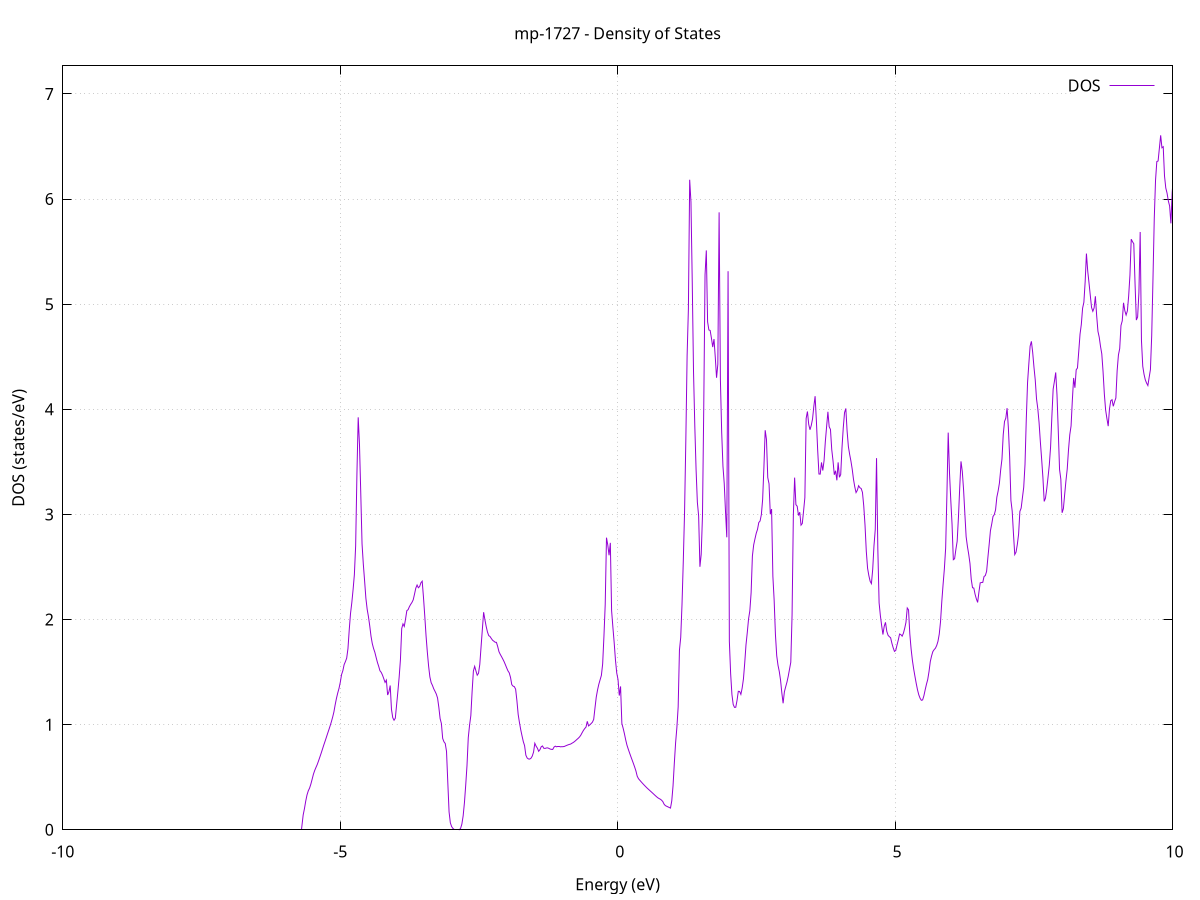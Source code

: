 set title 'mp-1727 - Density of States'
set xlabel 'Energy (eV)'
set ylabel 'DOS (states/eV)'
set grid
set xrange [-10:10]
set yrange [0:7.267]
set xzeroaxis lt -1
set terminal png size 800,600
set output 'mp-1727_dos_gnuplot.png'
plot '-' using 1:2 with lines title 'DOS'
-31.824900 0.000000
-31.801800 0.000000
-31.778800 0.000000
-31.755700 0.000000
-31.732600 0.000000
-31.709600 0.000000
-31.686500 0.000000
-31.663400 0.000000
-31.640400 0.000000
-31.617300 0.000000
-31.594200 0.000000
-31.571200 0.000000
-31.548100 0.000000
-31.525000 0.000000
-31.502000 0.000000
-31.478900 0.000000
-31.455800 0.000000
-31.432800 0.000000
-31.409700 0.000000
-31.386700 0.000000
-31.363600 0.000000
-31.340500 0.000000
-31.317500 0.000000
-31.294400 0.000000
-31.271300 0.000000
-31.248300 0.000000
-31.225200 0.000000
-31.202100 0.000000
-31.179100 0.000000
-31.156000 0.000000
-31.132900 0.000000
-31.109900 0.000000
-31.086800 0.000000
-31.063700 0.000000
-31.040700 0.000000
-31.017600 0.000000
-30.994500 0.000000
-30.971500 0.000000
-30.948400 0.000000
-30.925300 0.000000
-30.902300 0.000000
-30.879200 0.000000
-30.856100 0.000000
-30.833100 0.000000
-30.810000 0.000000
-30.786900 0.000000
-30.763900 0.000000
-30.740800 0.000000
-30.717700 0.000000
-30.694700 0.000000
-30.671600 0.000000
-30.648500 0.000000
-30.625500 0.000000
-30.602400 0.000000
-30.579300 0.000000
-30.556300 0.000000
-30.533200 0.000000
-30.510100 0.000000
-30.487100 0.000000
-30.464000 0.000000
-30.440900 0.000000
-30.417900 0.000000
-30.394800 0.000000
-30.371700 0.000000
-30.348700 0.000000
-30.325600 0.000000
-30.302500 0.000000
-30.279500 0.000000
-30.256400 0.000000
-30.233300 0.000000
-30.210300 0.000000
-30.187200 0.000000
-30.164100 0.000000
-30.141100 0.000000
-30.118000 0.000000
-30.094900 0.000000
-30.071900 0.000000
-30.048800 0.000000
-30.025700 0.000000
-30.002700 0.000000
-29.979600 0.000000
-29.956500 0.000000
-29.933500 0.000000
-29.910400 0.000000
-29.887300 0.000000
-29.864300 0.000000
-29.841200 0.000000
-29.818100 0.000000
-29.795100 0.000000
-29.772000 0.000000
-29.748900 0.000000
-29.725900 55.971300
-29.702800 0.000000
-29.679700 0.000000
-29.656700 0.000000
-29.633600 0.000000
-29.610500 0.000000
-29.587500 0.000000
-29.564400 0.000000
-29.541300 0.000000
-29.518300 0.000000
-29.495200 0.000000
-29.472100 0.000000
-29.449100 0.000000
-29.426000 0.000000
-29.402900 0.000000
-29.379900 0.000000
-29.356800 0.000000
-29.333800 0.000000
-29.310700 0.000000
-29.287600 0.000000
-29.264600 0.000000
-29.241500 0.000000
-29.218400 0.000000
-29.195400 0.000000
-29.172300 0.000000
-29.149200 0.000000
-29.126200 0.000000
-29.103100 0.000000
-29.080000 0.000000
-29.057000 0.000000
-29.033900 0.000000
-29.010800 0.000000
-28.987800 0.000000
-28.964700 0.000000
-28.941600 0.000000
-28.918600 0.000000
-28.895500 0.000000
-28.872400 0.000000
-28.849400 0.000000
-28.826300 0.000000
-28.803200 0.000000
-28.780200 0.000000
-28.757100 0.000000
-28.734000 0.000000
-28.711000 0.000000
-28.687900 0.000000
-28.664800 0.000000
-28.641800 0.000000
-28.618700 0.000000
-28.595600 0.000000
-28.572600 0.000000
-28.549500 0.000000
-28.526400 0.000000
-28.503400 0.000000
-28.480300 0.000000
-28.457200 0.000000
-28.434200 0.000000
-28.411100 0.000000
-28.388000 0.000000
-28.365000 0.000000
-28.341900 0.000000
-28.318800 0.000000
-28.295800 0.000000
-28.272700 0.000000
-28.249600 0.000000
-28.226600 0.000000
-28.203500 0.000000
-28.180400 0.000000
-28.157400 0.000000
-28.134300 0.000000
-28.111200 0.000000
-28.088200 0.000000
-28.065100 0.000000
-28.042000 0.000000
-28.019000 0.000000
-27.995900 0.000000
-27.972800 0.000000
-27.949800 0.000000
-27.926700 0.000000
-27.903600 0.000000
-27.880600 0.000000
-27.857500 0.000000
-27.834400 0.000000
-27.811400 0.000000
-27.788300 0.000000
-27.765200 0.000000
-27.742200 0.000000
-27.719100 0.000000
-27.696000 0.000000
-27.673000 0.000000
-27.649900 0.000000
-27.626800 0.000000
-27.603800 0.000000
-27.580700 0.000000
-27.557600 0.000000
-27.534600 0.000000
-27.511500 0.000000
-27.488400 0.000000
-27.465400 0.000000
-27.442300 0.000000
-27.419200 0.000000
-27.396200 0.000000
-27.373100 0.000000
-27.350000 0.000000
-27.327000 0.000000
-27.303900 0.000000
-27.280900 0.000000
-27.257800 0.000000
-27.234700 0.000000
-27.211700 0.000000
-27.188600 0.000000
-27.165500 0.000000
-27.142500 0.000000
-27.119400 0.000000
-27.096300 0.000000
-27.073300 0.000000
-27.050200 0.000000
-27.027100 0.000000
-27.004100 0.000000
-26.981000 0.000000
-26.957900 0.000000
-26.934900 0.000000
-26.911800 0.000000
-26.888700 0.000000
-26.865700 0.000000
-26.842600 0.000000
-26.819500 0.000000
-26.796500 0.000000
-26.773400 0.000000
-26.750300 0.000000
-26.727300 0.000000
-26.704200 0.000000
-26.681100 0.000000
-26.658100 0.000000
-26.635000 0.000000
-26.611900 0.000000
-26.588900 0.000000
-26.565800 0.000000
-26.542700 0.000000
-26.519700 0.000000
-26.496600 0.000000
-26.473500 0.000000
-26.450500 0.000000
-26.427400 0.000000
-26.404300 0.000000
-26.381300 0.000000
-26.358200 0.000000
-26.335100 0.000000
-26.312100 0.000000
-26.289000 0.000000
-26.265900 0.000000
-26.242900 0.000000
-26.219800 0.000000
-26.196700 0.000000
-26.173700 0.000000
-26.150600 0.000000
-26.127500 0.000000
-26.104500 0.000000
-26.081400 0.000000
-26.058300 0.000000
-26.035300 0.000000
-26.012200 0.000000
-25.989100 0.000000
-25.966100 0.000000
-25.943000 0.000000
-25.919900 0.000000
-25.896900 0.000000
-25.873800 0.000000
-25.850700 0.000000
-25.827700 0.000000
-25.804600 0.000000
-25.781500 0.000000
-25.758500 0.000000
-25.735400 0.000000
-25.712300 0.000000
-25.689300 0.000000
-25.666200 0.000000
-25.643100 0.000000
-25.620100 0.000000
-25.597000 0.000000
-25.573900 0.000000
-25.550900 0.000000
-25.527800 0.000000
-25.504700 0.000000
-25.481700 0.000000
-25.458600 0.000000
-25.435500 0.000000
-25.412500 0.000000
-25.389400 0.000000
-25.366300 0.000000
-25.343300 0.000000
-25.320200 0.000000
-25.297100 0.000000
-25.274100 0.000000
-25.251000 0.000000
-25.228000 0.000000
-25.204900 0.000000
-25.181800 0.000000
-25.158800 0.000000
-25.135700 0.000000
-25.112600 0.000000
-25.089600 0.000000
-25.066500 0.000000
-25.043400 0.000000
-25.020400 0.000000
-24.997300 0.000000
-24.974200 0.000000
-24.951200 0.000000
-24.928100 0.000000
-24.905000 0.000000
-24.882000 0.000000
-24.858900 0.000000
-24.835800 0.000000
-24.812800 0.000000
-24.789700 0.000000
-24.766600 0.000000
-24.743600 0.000000
-24.720500 0.000000
-24.697400 0.000000
-24.674400 0.000000
-24.651300 0.000000
-24.628200 0.000000
-24.605200 0.000000
-24.582100 0.000000
-24.559000 0.000000
-24.536000 0.000000
-24.512900 0.000000
-24.489800 0.000000
-24.466800 0.000000
-24.443700 0.000000
-24.420600 0.000000
-24.397600 0.000000
-24.374500 0.000000
-24.351400 0.000000
-24.328400 0.000000
-24.305300 0.000000
-24.282200 0.000000
-24.259200 0.000000
-24.236100 0.000000
-24.213000 0.000000
-24.190000 0.000000
-24.166900 0.000000
-24.143800 0.000000
-24.120800 0.000000
-24.097700 0.000000
-24.074600 0.000000
-24.051600 0.000000
-24.028500 0.000000
-24.005400 0.000000
-23.982400 0.000000
-23.959300 0.000000
-23.936200 0.000000
-23.913200 0.000000
-23.890100 0.000000
-23.867000 0.000000
-23.844000 0.000000
-23.820900 0.000000
-23.797800 0.000000
-23.774800 0.000000
-23.751700 0.000000
-23.728600 0.000000
-23.705600 0.000000
-23.682500 0.000000
-23.659400 0.000000
-23.636400 0.000000
-23.613300 0.000000
-23.590200 0.000000
-23.567200 0.000000
-23.544100 0.000000
-23.521000 0.000000
-23.498000 0.000000
-23.474900 0.000000
-23.451800 0.000000
-23.428800 0.000000
-23.405700 0.000000
-23.382600 0.000000
-23.359600 0.000000
-23.336500 0.000000
-23.313400 0.000000
-23.290400 0.000000
-23.267300 0.000000
-23.244200 0.000000
-23.221200 0.000000
-23.198100 0.000000
-23.175100 0.000000
-23.152000 0.000000
-23.128900 0.000000
-23.105900 0.000000
-23.082800 0.000000
-23.059700 0.000000
-23.036700 0.000000
-23.013600 0.000000
-22.990500 0.000000
-22.967500 0.000000
-22.944400 0.000000
-22.921300 0.000000
-22.898300 0.000000
-22.875200 0.000000
-22.852100 0.000000
-22.829100 0.000000
-22.806000 0.000000
-22.782900 0.000000
-22.759900 0.000000
-22.736800 0.000000
-22.713700 0.000000
-22.690700 0.000000
-22.667600 0.000000
-22.644500 0.000000
-22.621500 0.000000
-22.598400 0.000000
-22.575300 0.000000
-22.552300 0.000000
-22.529200 0.000000
-22.506100 0.000000
-22.483100 0.000000
-22.460000 0.000000
-22.436900 0.000000
-22.413900 0.000000
-22.390800 0.000000
-22.367700 0.000000
-22.344700 0.000000
-22.321600 0.000000
-22.298500 0.000000
-22.275500 0.000000
-22.252400 0.000000
-22.229300 0.000000
-22.206300 0.000000
-22.183200 0.000000
-22.160100 0.000000
-22.137100 0.000000
-22.114000 0.000000
-22.090900 0.000000
-22.067900 0.000000
-22.044800 0.000000
-22.021700 0.000000
-21.998700 0.000000
-21.975600 0.000000
-21.952500 0.000000
-21.929500 0.000000
-21.906400 0.000000
-21.883300 0.000000
-21.860300 0.000000
-21.837200 0.000000
-21.814100 0.000000
-21.791100 0.000000
-21.768000 0.000000
-21.744900 0.000000
-21.721900 0.000000
-21.698800 0.000000
-21.675700 0.000000
-21.652700 0.000000
-21.629600 0.000000
-21.606500 0.000000
-21.583500 0.000000
-21.560400 0.000000
-21.537300 0.000000
-21.514300 0.000000
-21.491200 0.000000
-21.468100 0.000000
-21.445100 0.000000
-21.422000 0.000000
-21.398900 0.000000
-21.375900 0.000000
-21.352800 0.000000
-21.329700 0.000000
-21.306700 0.000000
-21.283600 0.000000
-21.260500 0.000000
-21.237500 0.000000
-21.214400 0.000000
-21.191300 0.000000
-21.168300 0.000000
-21.145200 0.000000
-21.122200 0.000000
-21.099100 0.000000
-21.076000 0.000000
-21.053000 0.000000
-21.029900 0.000000
-21.006800 0.000000
-20.983800 0.000000
-20.960700 0.000000
-20.937600 0.000000
-20.914600 0.000000
-20.891500 0.000000
-20.868400 0.000000
-20.845400 0.000000
-20.822300 0.000000
-20.799200 0.000000
-20.776200 0.000000
-20.753100 0.000000
-20.730000 0.000000
-20.707000 0.000000
-20.683900 0.000000
-20.660800 0.000000
-20.637800 0.000000
-20.614700 0.000000
-20.591600 0.000000
-20.568600 0.000000
-20.545500 0.000000
-20.522400 0.000000
-20.499400 0.000000
-20.476300 0.000000
-20.453200 0.000000
-20.430200 0.000000
-20.407100 0.000000
-20.384000 0.000000
-20.361000 0.000000
-20.337900 0.000000
-20.314800 0.000000
-20.291800 0.000000
-20.268700 0.000000
-20.245600 0.000000
-20.222600 0.000000
-20.199500 0.000000
-20.176400 0.000000
-20.153400 0.000000
-20.130300 0.000000
-20.107200 0.000000
-20.084200 0.000000
-20.061100 0.000000
-20.038000 0.000000
-20.015000 0.000000
-19.991900 0.000000
-19.968800 0.000000
-19.945800 0.000000
-19.922700 0.000000
-19.899600 0.000000
-19.876600 0.000000
-19.853500 0.000000
-19.830400 0.000000
-19.807400 0.000000
-19.784300 0.000000
-19.761200 0.000000
-19.738200 0.000000
-19.715100 0.000000
-19.692000 0.000000
-19.669000 0.000000
-19.645900 0.000000
-19.622800 0.000000
-19.599800 0.000000
-19.576700 0.000000
-19.553600 0.000000
-19.530600 0.000000
-19.507500 0.000000
-19.484400 0.000000
-19.461400 0.000000
-19.438300 0.000000
-19.415200 0.000000
-19.392200 0.000000
-19.369100 0.000000
-19.346000 0.000000
-19.323000 0.000000
-19.299900 0.000000
-19.276800 0.000000
-19.253800 0.000000
-19.230700 0.000000
-19.207600 0.000000
-19.184600 0.000000
-19.161500 0.000000
-19.138400 0.000000
-19.115400 0.000000
-19.092300 0.000000
-19.069300 0.000000
-19.046200 0.000000
-19.023100 0.000000
-19.000100 0.000000
-18.977000 0.000000
-18.953900 0.000000
-18.930900 0.000000
-18.907800 0.000000
-18.884700 0.000000
-18.861700 0.000000
-18.838600 0.000000
-18.815500 0.000000
-18.792500 0.000000
-18.769400 0.000000
-18.746300 0.000000
-18.723300 0.000000
-18.700200 0.000000
-18.677100 0.000000
-18.654100 0.000000
-18.631000 0.000000
-18.607900 0.000000
-18.584900 0.000000
-18.561800 0.000000
-18.538700 0.000000
-18.515700 0.000000
-18.492600 0.000000
-18.469500 0.000000
-18.446500 0.000000
-18.423400 0.000000
-18.400300 0.000000
-18.377300 0.000000
-18.354200 0.000000
-18.331100 0.000000
-18.308100 0.000000
-18.285000 0.000000
-18.261900 0.000000
-18.238900 0.000000
-18.215800 0.000000
-18.192700 0.000000
-18.169700 0.000000
-18.146600 0.000000
-18.123500 0.000000
-18.100500 0.000000
-18.077400 0.000000
-18.054300 0.000000
-18.031300 0.000000
-18.008200 0.000000
-17.985100 0.000000
-17.962100 0.000000
-17.939000 0.000000
-17.915900 0.000000
-17.892900 0.000000
-17.869800 0.000000
-17.846700 0.000000
-17.823700 0.000000
-17.800600 0.000000
-17.777500 0.000000
-17.754500 0.000000
-17.731400 0.000000
-17.708300 0.000000
-17.685300 0.000000
-17.662200 0.000000
-17.639100 0.000000
-17.616100 0.000000
-17.593000 0.000000
-17.569900 0.000000
-17.546900 0.000000
-17.523800 0.000000
-17.500700 0.000000
-17.477700 0.000000
-17.454600 0.000000
-17.431500 0.000000
-17.408500 0.000000
-17.385400 0.000000
-17.362300 0.000000
-17.339300 0.000000
-17.316200 0.000000
-17.293100 0.000000
-17.270100 0.000000
-17.247000 0.000000
-17.223900 0.000000
-17.200900 0.000000
-17.177800 0.000000
-17.154700 0.000000
-17.131700 0.000000
-17.108600 0.000000
-17.085500 0.000000
-17.062500 0.000000
-17.039400 0.000000
-17.016300 0.000000
-16.993300 0.000000
-16.970200 0.000000
-16.947200 0.000000
-16.924100 0.000000
-16.901000 0.000000
-16.878000 0.000000
-16.854900 0.000000
-16.831800 0.000000
-16.808800 0.000000
-16.785700 0.000000
-16.762600 0.000000
-16.739600 0.000000
-16.716500 0.000000
-16.693400 0.000000
-16.670400 0.000000
-16.647300 0.000000
-16.624200 0.000000
-16.601200 0.000000
-16.578100 0.000000
-16.555000 0.000000
-16.532000 0.000000
-16.508900 0.000000
-16.485800 0.000000
-16.462800 0.000000
-16.439700 0.000000
-16.416600 0.000000
-16.393600 0.000000
-16.370500 0.000000
-16.347400 0.000000
-16.324400 0.000000
-16.301300 0.000000
-16.278200 0.000000
-16.255200 0.000000
-16.232100 0.000000
-16.209000 0.000000
-16.186000 0.000000
-16.162900 0.000000
-16.139800 0.000000
-16.116800 0.000000
-16.093700 0.000000
-16.070600 0.000000
-16.047600 0.000000
-16.024500 0.000000
-16.001400 0.000000
-15.978400 0.000000
-15.955300 0.000000
-15.932200 0.000000
-15.909200 0.000000
-15.886100 0.000000
-15.863000 0.000000
-15.840000 0.000000
-15.816900 0.000000
-15.793800 0.000000
-15.770800 0.000000
-15.747700 0.000000
-15.724600 0.000000
-15.701600 0.000000
-15.678500 0.000000
-15.655400 0.000000
-15.632400 0.000000
-15.609300 0.000000
-15.586200 0.000000
-15.563200 0.000000
-15.540100 0.000000
-15.517000 0.000000
-15.494000 0.000000
-15.470900 0.000000
-15.447800 0.000000
-15.424800 0.000000
-15.401700 0.000000
-15.378600 0.000000
-15.355600 0.000000
-15.332500 0.000000
-15.309400 0.000000
-15.286400 0.000000
-15.263300 0.000000
-15.240200 0.000000
-15.217200 0.000000
-15.194100 0.000000
-15.171000 0.000000
-15.148000 0.000000
-15.124900 0.000000
-15.101800 0.000000
-15.078800 0.000000
-15.055700 0.000000
-15.032600 0.000000
-15.009600 0.000000
-14.986500 0.000000
-14.963400 0.000000
-14.940400 0.000000
-14.917300 0.000000
-14.894300 0.000000
-14.871200 0.000000
-14.848100 0.000000
-14.825100 0.000000
-14.802000 0.000000
-14.778900 0.000000
-14.755900 0.000000
-14.732800 0.000000
-14.709700 0.000000
-14.686700 0.000000
-14.663600 0.000000
-14.640500 0.000000
-14.617500 0.000000
-14.594400 0.000000
-14.571300 0.000000
-14.548300 0.000000
-14.525200 0.000000
-14.502100 0.000000
-14.479100 0.000000
-14.456000 0.000000
-14.432900 0.000000
-14.409900 0.000000
-14.386800 0.000000
-14.363700 0.000000
-14.340700 0.000000
-14.317600 0.000000
-14.294500 0.000000
-14.271500 0.000000
-14.248400 0.000000
-14.225300 0.000000
-14.202300 0.000000
-14.179200 0.000000
-14.156100 0.000000
-14.133100 0.000000
-14.110000 0.000000
-14.086900 0.000000
-14.063900 0.000000
-14.040800 0.000000
-14.017700 0.000000
-13.994700 0.000000
-13.971600 0.000000
-13.948500 0.000000
-13.925500 0.000000
-13.902400 0.000000
-13.879300 0.000000
-13.856300 0.000000
-13.833200 0.000000
-13.810100 0.000000
-13.787100 0.000000
-13.764000 0.000000
-13.740900 0.000000
-13.717900 0.000000
-13.694800 0.000000
-13.671700 0.000000
-13.648700 0.000000
-13.625600 0.000000
-13.602500 0.000000
-13.579500 0.000000
-13.556400 0.000000
-13.533300 0.000000
-13.510300 0.000000
-13.487200 0.000000
-13.464100 0.000000
-13.441100 0.000000
-13.418000 0.000000
-13.394900 0.000000
-13.371900 0.000000
-13.348800 0.000000
-13.325700 0.000000
-13.302700 0.000000
-13.279600 0.000000
-13.256500 0.000000
-13.233500 0.000000
-13.210400 0.000000
-13.187300 0.000000
-13.164300 0.000000
-13.141200 0.000000
-13.118100 0.000000
-13.095100 0.000000
-13.072000 0.000000
-13.048900 0.000000
-13.025900 0.000000
-13.002800 0.000000
-12.979700 0.000000
-12.956700 0.000000
-12.933600 0.000000
-12.910500 0.000000
-12.887500 0.000000
-12.864400 0.000000
-12.841400 0.000000
-12.818300 0.000000
-12.795200 0.000000
-12.772200 0.000000
-12.749100 0.000000
-12.726000 0.000000
-12.703000 0.000000
-12.679900 0.000000
-12.656800 0.000000
-12.633800 0.000000
-12.610700 0.000000
-12.587600 0.000000
-12.564600 0.000000
-12.541500 0.000000
-12.518400 0.000000
-12.495400 0.000000
-12.472300 0.000000
-12.449200 0.000000
-12.426200 0.000000
-12.403100 0.000000
-12.380000 0.000000
-12.357000 0.000000
-12.333900 0.000000
-12.310800 0.000000
-12.287800 0.000000
-12.264700 0.000000
-12.241600 0.000000
-12.218600 0.000000
-12.195500 0.000000
-12.172400 0.000000
-12.149400 0.000000
-12.126300 0.000000
-12.103200 0.000000
-12.080200 0.000000
-12.057100 0.000000
-12.034000 20.914300
-12.011000 33.223900
-11.987900 75.551700
-11.964800 21.348900
-11.941800 40.781000
-11.918700 48.358900
-11.895600 54.109000
-11.872600 60.981100
-11.849500 53.097900
-11.826400 34.696900
-11.803400 31.583600
-11.780300 16.688100
-11.757200 0.000000
-11.734200 0.000000
-11.711100 0.000000
-11.688000 0.000000
-11.665000 0.000000
-11.641900 0.000000
-11.618800 0.000000
-11.595800 0.000000
-11.572700 0.000000
-11.549600 0.000000
-11.526600 0.000000
-11.503500 0.000000
-11.480400 0.000000
-11.457400 0.000000
-11.434300 0.000000
-11.411200 0.000000
-11.388200 0.000000
-11.365100 0.000000
-11.342000 0.000000
-11.319000 0.000000
-11.295900 0.000000
-11.272800 0.000000
-11.249800 0.000000
-11.226700 0.000000
-11.203600 0.000000
-11.180600 0.000000
-11.157500 0.000000
-11.134400 0.000000
-11.111400 0.000000
-11.088300 0.000000
-11.065200 0.000000
-11.042200 0.000000
-11.019100 0.000000
-10.996000 0.000000
-10.973000 0.000000
-10.949900 0.000000
-10.926800 0.000000
-10.903800 0.000000
-10.880700 0.000000
-10.857600 0.000000
-10.834600 0.000000
-10.811500 0.000000
-10.788500 0.000000
-10.765400 0.000000
-10.742300 0.000000
-10.719300 0.000000
-10.696200 0.000000
-10.673100 0.000000
-10.650100 0.000000
-10.627000 0.000000
-10.603900 0.000000
-10.580900 0.000000
-10.557800 0.000000
-10.534700 0.000000
-10.511700 0.000000
-10.488600 0.000000
-10.465500 0.000000
-10.442500 0.000000
-10.419400 0.000000
-10.396300 0.000000
-10.373300 0.000000
-10.350200 0.000000
-10.327100 0.000000
-10.304100 0.000000
-10.281000 0.000000
-10.257900 0.000000
-10.234900 0.000000
-10.211800 0.000000
-10.188700 0.000000
-10.165700 0.000000
-10.142600 0.000000
-10.119500 0.000000
-10.096500 0.000000
-10.073400 0.000000
-10.050300 0.000000
-10.027300 0.000000
-10.004200 0.000000
-9.981100 0.000000
-9.958100 0.000000
-9.935000 0.000000
-9.911900 0.000000
-9.888900 0.000000
-9.865800 0.000000
-9.842700 0.000000
-9.819700 0.000000
-9.796600 0.000000
-9.773500 0.000000
-9.750500 0.000000
-9.727400 0.000000
-9.704300 0.000000
-9.681300 0.000000
-9.658200 0.000000
-9.635100 0.000000
-9.612100 0.000000
-9.589000 0.000000
-9.565900 0.000000
-9.542900 0.000000
-9.519800 0.000000
-9.496700 0.000000
-9.473700 0.000000
-9.450600 0.000000
-9.427500 0.000000
-9.404500 0.000000
-9.381400 0.000000
-9.358300 0.000000
-9.335300 0.000000
-9.312200 0.000000
-9.289100 0.000000
-9.266100 0.000000
-9.243000 0.000000
-9.219900 0.000000
-9.196900 0.000000
-9.173800 0.000000
-9.150700 0.000000
-9.127700 0.000000
-9.104600 0.000000
-9.081500 0.000000
-9.058500 0.000000
-9.035400 0.000000
-9.012300 0.000000
-8.989300 0.000000
-8.966200 0.000000
-8.943100 0.000000
-8.920100 0.000000
-8.897000 0.000000
-8.873900 0.000000
-8.850900 0.000000
-8.827800 0.000000
-8.804700 0.000000
-8.781700 0.000000
-8.758600 0.000000
-8.735600 0.000000
-8.712500 0.000000
-8.689400 0.000000
-8.666400 0.000000
-8.643300 0.000000
-8.620200 0.000000
-8.597200 0.000000
-8.574100 0.000000
-8.551000 0.000000
-8.528000 0.000000
-8.504900 0.000000
-8.481800 0.000000
-8.458800 0.000000
-8.435700 0.000000
-8.412600 0.000000
-8.389600 0.000000
-8.366500 0.000000
-8.343400 0.000000
-8.320400 0.000000
-8.297300 0.000000
-8.274200 0.000000
-8.251200 0.000000
-8.228100 0.000000
-8.205000 0.000000
-8.182000 0.000000
-8.158900 0.000000
-8.135800 0.000000
-8.112800 0.000000
-8.089700 0.000000
-8.066600 0.000000
-8.043600 0.000000
-8.020500 0.000000
-7.997400 0.000000
-7.974400 0.000000
-7.951300 0.000000
-7.928200 0.000000
-7.905200 0.000000
-7.882100 0.000000
-7.859000 0.000000
-7.836000 0.000000
-7.812900 0.000000
-7.789800 0.000000
-7.766800 0.000000
-7.743700 0.000000
-7.720600 0.000000
-7.697600 0.000000
-7.674500 0.000000
-7.651400 0.000000
-7.628400 0.000000
-7.605300 0.000000
-7.582200 0.000000
-7.559200 0.000000
-7.536100 0.000000
-7.513000 0.000000
-7.490000 0.000000
-7.466900 0.000000
-7.443800 0.000000
-7.420800 0.000000
-7.397700 0.000000
-7.374600 0.000000
-7.351600 0.000000
-7.328500 0.000000
-7.305400 0.000000
-7.282400 0.000000
-7.259300 0.000000
-7.236200 0.000000
-7.213200 0.000000
-7.190100 0.000000
-7.167000 0.000000
-7.144000 0.000000
-7.120900 0.000000
-7.097800 0.000000
-7.074800 0.000000
-7.051700 0.000000
-7.028600 0.000000
-7.005600 0.000000
-6.982500 0.000000
-6.959400 0.000000
-6.936400 0.000000
-6.913300 0.000000
-6.890200 0.000000
-6.867200 0.000000
-6.844100 0.000000
-6.821000 0.000000
-6.798000 0.000000
-6.774900 0.000000
-6.751800 0.000000
-6.728800 0.000000
-6.705700 0.000000
-6.682700 0.000000
-6.659600 0.000000
-6.636500 0.000000
-6.613500 0.000000
-6.590400 0.000000
-6.567300 0.000000
-6.544300 0.000000
-6.521200 0.000000
-6.498100 0.000000
-6.475100 0.000000
-6.452000 0.000000
-6.428900 0.000000
-6.405900 0.000000
-6.382800 0.000000
-6.359700 0.000000
-6.336700 0.000000
-6.313600 0.000000
-6.290500 0.000000
-6.267500 0.000000
-6.244400 0.000000
-6.221300 0.000000
-6.198300 0.000000
-6.175200 0.000000
-6.152100 0.000000
-6.129100 0.000000
-6.106000 0.000000
-6.082900 0.000000
-6.059900 0.000000
-6.036800 0.000000
-6.013700 0.000000
-5.990700 0.000000
-5.967600 0.000000
-5.944500 0.000000
-5.921500 0.000000
-5.898400 0.000000
-5.875300 0.000000
-5.852300 0.000000
-5.829200 0.000000
-5.806100 0.000000
-5.783100 0.000000
-5.760000 0.000000
-5.736900 0.000000
-5.713900 0.000000
-5.690800 0.000000
-5.667700 0.140700
-5.644700 0.200800
-5.621600 0.272700
-5.598500 0.331600
-5.575500 0.370700
-5.552400 0.396300
-5.529300 0.434100
-5.506300 0.480200
-5.483200 0.528100
-5.460100 0.563700
-5.437100 0.593200
-5.414000 0.621100
-5.390900 0.654900
-5.367900 0.690300
-5.344800 0.726400
-5.321700 0.764100
-5.298700 0.802400
-5.275600 0.838300
-5.252500 0.874900
-5.229500 0.912400
-5.206400 0.948800
-5.183300 0.986400
-5.160300 1.026000
-5.137200 1.069900
-5.114100 1.120400
-5.091100 1.188500
-5.068000 1.249900
-5.044900 1.301100
-5.021900 1.345200
-4.998800 1.403000
-4.975700 1.476700
-4.952700 1.512700
-4.929600 1.571000
-4.906500 1.599700
-4.883500 1.632600
-4.860400 1.723500
-4.837300 1.903300
-4.814300 2.057700
-4.791200 2.159800
-4.768100 2.284700
-4.745100 2.425500
-4.722000 2.699500
-4.698900 3.385900
-4.675900 3.923700
-4.652800 3.665400
-4.629800 3.205000
-4.606700 2.719600
-4.583600 2.526400
-4.560600 2.368700
-4.537500 2.203100
-4.514400 2.098100
-4.491400 2.027900
-4.468300 1.941200
-4.445200 1.842000
-4.422200 1.771600
-4.399100 1.724900
-4.376000 1.688600
-4.353000 1.639900
-4.329900 1.592900
-4.306800 1.555100
-4.283800 1.512700
-4.260700 1.497300
-4.237600 1.470600
-4.214600 1.436800
-4.191500 1.401700
-4.168400 1.423900
-4.145400 1.281900
-4.122300 1.312100
-4.099200 1.372400
-4.076200 1.145200
-4.053100 1.066200
-4.030000 1.042000
-4.007000 1.061300
-3.983900 1.187900
-3.960800 1.315400
-3.937800 1.452200
-3.914700 1.619400
-3.891600 1.914100
-3.868600 1.958700
-3.845500 1.934500
-3.822400 2.005400
-3.799400 2.084200
-3.776300 2.094000
-3.753200 2.122500
-3.730200 2.144100
-3.707100 2.162800
-3.684000 2.188200
-3.661000 2.241600
-3.637900 2.298800
-3.614800 2.328400
-3.591800 2.302600
-3.568700 2.314000
-3.545600 2.349900
-3.522600 2.364900
-3.499500 2.212600
-3.476400 2.035800
-3.453400 1.847600
-3.430300 1.692100
-3.407200 1.557800
-3.384200 1.454500
-3.361100 1.399700
-3.338000 1.373800
-3.315000 1.341700
-3.291900 1.317500
-3.268800 1.291800
-3.245800 1.253500
-3.222700 1.165700
-3.199600 1.057900
-3.176600 1.010900
-3.153500 0.869000
-3.130400 0.837100
-3.107400 0.820900
-3.084300 0.746200
-3.061200 0.451800
-3.038200 0.170400
-3.015100 0.066000
-2.992000 0.030400
-2.969000 0.013000
-2.945900 0.002900
-2.922800 0.000000
-2.899800 0.000000
-2.876700 0.000000
-2.853600 0.000500
-2.830600 0.013400
-2.807500 0.054400
-2.784400 0.132100
-2.761400 0.256900
-2.738300 0.423500
-2.715200 0.609800
-2.692200 0.876000
-2.669100 0.993300
-2.646000 1.086400
-2.623000 1.314000
-2.599900 1.510400
-2.576900 1.554900
-2.553800 1.510600
-2.530700 1.470400
-2.507700 1.488400
-2.484600 1.572800
-2.461500 1.741100
-2.438500 1.904800
-2.415400 2.069600
-2.392300 1.998500
-2.369300 1.934000
-2.346200 1.881100
-2.323100 1.846800
-2.300100 1.838700
-2.277000 1.820000
-2.253900 1.802900
-2.230900 1.793900
-2.207800 1.784000
-2.184700 1.782900
-2.161700 1.742700
-2.138600 1.693900
-2.115500 1.668400
-2.092500 1.646900
-2.069400 1.623900
-2.046300 1.599200
-2.023300 1.570600
-2.000200 1.540300
-1.977100 1.511900
-1.954100 1.493300
-1.931000 1.450000
-1.907900 1.380800
-1.884900 1.366700
-1.861800 1.361500
-1.838700 1.337500
-1.815700 1.228800
-1.792600 1.096700
-1.769500 1.019200
-1.746500 0.951300
-1.723400 0.893500
-1.700300 0.838700
-1.677300 0.800500
-1.654200 0.709500
-1.631100 0.683000
-1.608100 0.673800
-1.585000 0.672500
-1.561900 0.680600
-1.538900 0.700900
-1.515800 0.738700
-1.492700 0.822800
-1.469700 0.795700
-1.446600 0.776600
-1.423500 0.746700
-1.400500 0.761700
-1.377400 0.790000
-1.354300 0.797300
-1.331300 0.775500
-1.308200 0.773900
-1.285100 0.778100
-1.262100 0.779200
-1.239000 0.774200
-1.215900 0.767700
-1.192900 0.765000
-1.169800 0.764400
-1.146700 0.786900
-1.123700 0.795300
-1.100600 0.789400
-1.077500 0.789000
-1.054500 0.789000
-1.031400 0.789100
-1.008300 0.790400
-0.985300 0.790500
-0.962200 0.792600
-0.939100 0.797900
-0.916100 0.803100
-0.893000 0.808000
-0.869900 0.812100
-0.846900 0.815400
-0.823800 0.823200
-0.800700 0.830100
-0.777700 0.838900
-0.754600 0.849500
-0.731500 0.860600
-0.708500 0.871300
-0.685400 0.884000
-0.662300 0.901300
-0.639300 0.924400
-0.616200 0.945600
-0.593100 0.963100
-0.570100 0.977100
-0.547000 1.031500
-0.524000 0.988000
-0.500900 0.998600
-0.477800 1.010300
-0.454800 1.023500
-0.431700 1.049800
-0.408600 1.157800
-0.385600 1.261500
-0.362500 1.329400
-0.339400 1.384000
-0.316400 1.426400
-0.293300 1.468100
-0.270200 1.577000
-0.247200 1.838100
-0.224100 2.142300
-0.201000 2.778900
-0.178000 2.710200
-0.154900 2.611200
-0.131800 2.729500
-0.108800 2.082800
-0.085700 1.927100
-0.062600 1.780900
-0.039600 1.616500
-0.016500 1.492400
0.006600 1.429700
0.029600 1.276900
0.052700 1.363700
0.075800 1.011900
0.098800 0.966600
0.121900 0.914300
0.145000 0.855300
0.168000 0.804900
0.191100 0.767500
0.214200 0.732000
0.237200 0.697800
0.260300 0.664800
0.283400 0.631600
0.306400 0.597100
0.329500 0.559400
0.352600 0.509800
0.375600 0.485900
0.398700 0.471600
0.421800 0.457600
0.444800 0.444000
0.467900 0.430700
0.491000 0.418100
0.514000 0.405700
0.537100 0.393700
0.560200 0.382600
0.583200 0.371600
0.606300 0.360500
0.629400 0.349400
0.652400 0.338000
0.675500 0.326600
0.698600 0.315600
0.721600 0.305300
0.744700 0.297600
0.767800 0.291200
0.790800 0.281900
0.813900 0.268400
0.837000 0.243500
0.860000 0.229800
0.883100 0.223900
0.906200 0.218000
0.929200 0.212100
0.952300 0.206300
0.975400 0.275100
0.998400 0.418500
1.021500 0.632800
1.044600 0.827700
1.067600 0.973500
1.090700 1.168300
1.113800 1.708200
1.136800 1.830200
1.159900 2.142600
1.183000 2.551700
1.206000 3.022900
1.229100 3.712900
1.252200 4.514200
1.275200 4.954800
1.298300 6.183500
1.321400 5.972000
1.344400 5.218100
1.367500 4.356000
1.390600 3.840100
1.413600 3.427700
1.436700 3.115000
1.459800 2.985000
1.482800 2.501800
1.505900 2.620000
1.529000 2.988300
1.552000 4.022500
1.575100 5.279400
1.598100 5.511600
1.621200 4.832300
1.644300 4.754700
1.667300 4.750200
1.690400 4.677000
1.713500 4.592100
1.736500 4.668400
1.759600 4.495800
1.782700 4.300000
1.805700 4.428400
1.828800 5.873700
1.851900 4.281900
1.874900 3.783500
1.898000 3.458000
1.921100 3.294300
1.944100 3.026100
1.967200 2.782400
1.990300 5.313600
2.013300 1.793300
2.036400 1.485300
2.059500 1.287600
2.082500 1.192600
2.105600 1.164600
2.128700 1.165400
2.151700 1.230600
2.174800 1.317200
2.197900 1.315800
2.220900 1.288000
2.244000 1.347900
2.267100 1.434600
2.290100 1.585700
2.313200 1.759300
2.336300 1.876100
2.359300 2.005000
2.382400 2.083100
2.405500 2.254100
2.428500 2.604000
2.451600 2.709800
2.474700 2.767000
2.497700 2.820500
2.520800 2.857800
2.543900 2.922800
2.566900 2.937300
2.590000 2.997700
2.613100 3.141100
2.636100 3.447900
2.659200 3.800900
2.682300 3.712800
2.705300 3.351100
2.728400 3.291400
2.751500 3.001900
2.774500 3.050900
2.797600 2.411700
2.820700 2.184100
2.843700 1.858100
2.866800 1.656400
2.889900 1.565800
2.912900 1.506600
2.936000 1.423500
2.959100 1.302500
2.982100 1.203200
3.005200 1.313000
3.028300 1.360000
3.051300 1.404200
3.074400 1.459800
3.097500 1.527400
3.120500 1.593600
3.143600 2.041400
3.166700 2.994400
3.189700 3.350200
3.212800 3.092800
3.235900 3.078100
3.258900 2.989900
3.282000 3.021200
3.305100 2.897900
3.328100 2.913700
3.351200 3.033300
3.374300 3.159800
3.397300 3.913100
3.420400 3.979100
3.443500 3.857500
3.466500 3.805300
3.489600 3.846600
3.512700 3.908800
3.535700 4.027200
3.558800 4.124600
3.581900 3.889200
3.604900 3.614200
3.628000 3.384400
3.651000 3.383500
3.674100 3.494500
3.697200 3.417300
3.720200 3.511900
3.743300 3.693500
3.766400 3.836900
3.789400 3.976100
3.812500 3.833800
3.835600 3.808400
3.858600 3.617100
3.881700 3.509800
3.904800 3.377400
3.927800 3.415400
3.950900 3.324400
3.974000 3.495100
3.997000 3.353300
4.020100 3.379000
4.043200 3.632100
4.066200 3.823000
4.089300 3.969000
4.112400 4.007900
4.135400 3.793500
4.158500 3.645800
4.181600 3.570600
4.204600 3.507200
4.227700 3.430300
4.250800 3.333400
4.273800 3.262300
4.296900 3.208000
4.320000 3.229700
4.343000 3.272900
4.366100 3.254000
4.389200 3.246300
4.412200 3.209500
4.435300 3.082200
4.458400 2.898000
4.481400 2.648800
4.504500 2.487900
4.527600 2.417200
4.550600 2.364100
4.573700 2.341700
4.596800 2.476000
4.619800 2.701300
4.642900 2.856200
4.666000 3.535600
4.689000 2.675400
4.712100 2.159500
4.735200 2.036400
4.758200 1.943100
4.781300 1.857600
4.804400 1.935900
4.827400 1.973400
4.850500 1.888200
4.873600 1.850400
4.896600 1.837100
4.919700 1.826700
4.942800 1.774100
4.965800 1.731400
4.988900 1.697000
5.012000 1.705700
5.035000 1.757200
5.058100 1.805600
5.081200 1.862500
5.104200 1.856700
5.127300 1.841900
5.150400 1.870000
5.173400 1.916200
5.196500 1.973900
5.219600 2.109900
5.242600 2.092000
5.265700 1.863500
5.288800 1.721300
5.311800 1.613800
5.334900 1.531300
5.358000 1.460300
5.381000 1.392900
5.404100 1.332100
5.427200 1.284200
5.450200 1.251800
5.473300 1.231800
5.496400 1.235000
5.519400 1.274500
5.542500 1.331500
5.565600 1.384200
5.588600 1.429600
5.611700 1.504900
5.634800 1.600000
5.657800 1.653300
5.680900 1.695100
5.703900 1.713300
5.727000 1.726900
5.750100 1.753100
5.773100 1.792600
5.796200 1.861000
5.819300 1.980800
5.842300 2.172400
5.865400 2.334200
5.888500 2.481700
5.911500 2.679100
5.934600 3.195600
5.957700 3.778200
5.980700 3.397400
6.003800 3.138400
6.026900 2.905300
6.049900 2.569200
6.073000 2.578400
6.096100 2.668000
6.119100 2.744300
6.142200 2.973900
6.165300 3.256700
6.188300 3.504700
6.211400 3.408700
6.234500 3.235700
6.257500 3.009500
6.280600 2.788700
6.303700 2.696100
6.326700 2.622700
6.349800 2.534000
6.372900 2.382100
6.395900 2.302800
6.419000 2.299600
6.442100 2.240000
6.465100 2.196400
6.488200 2.162900
6.511300 2.261000
6.534300 2.348900
6.557400 2.352400
6.580500 2.353400
6.603500 2.409300
6.626600 2.418400
6.649700 2.457900
6.672700 2.589300
6.695800 2.714600
6.718900 2.845900
6.741900 2.908300
6.765000 2.980200
6.788100 2.997800
6.811100 3.044000
6.834200 3.163800
6.857300 3.222600
6.880300 3.296900
6.903400 3.424300
6.926500 3.526300
6.949500 3.758900
6.972600 3.884200
6.995700 3.915500
7.018700 4.010900
7.041800 3.825700
7.064900 3.549500
7.087900 3.133600
7.111000 3.030900
7.134100 2.813200
7.157100 2.618200
7.180200 2.641100
7.203300 2.714000
7.226300 2.812500
7.249400 3.028300
7.272500 3.060200
7.295500 3.160000
7.318600 3.258000
7.341700 3.474200
7.364700 3.903300
7.387800 4.254100
7.410900 4.434000
7.433900 4.600700
7.457000 4.646400
7.480100 4.541900
7.503100 4.401700
7.526200 4.279900
7.549300 4.099400
7.572300 4.006100
7.595400 3.872300
7.618500 3.690400
7.641500 3.526800
7.664600 3.350000
7.687700 3.123800
7.710700 3.154600
7.733800 3.243800
7.756800 3.353800
7.779900 3.471000
7.803000 3.643700
7.826000 3.932500
7.849100 4.191500
7.872200 4.267300
7.895200 4.350400
7.918300 4.138400
7.941400 3.793600
7.964400 3.427600
7.987500 3.334800
8.010600 3.015600
8.033600 3.055200
8.056700 3.190600
8.079800 3.320200
8.102800 3.432200
8.125900 3.616000
8.149000 3.758700
8.172000 3.842100
8.195100 4.087500
8.218200 4.297900
8.241200 4.204900
8.264300 4.375700
8.287400 4.393100
8.310400 4.550500
8.333500 4.714300
8.356600 4.806800
8.379600 4.961400
8.402700 5.018200
8.425800 5.211600
8.448800 5.481500
8.471900 5.315600
8.495000 5.204000
8.518000 5.085200
8.541100 4.969100
8.564200 4.932300
8.587200 4.964400
8.610300 5.075200
8.633400 4.889600
8.656400 4.741700
8.679500 4.685400
8.702600 4.598400
8.725600 4.527200
8.748700 4.356500
8.771800 4.144100
8.794800 3.993100
8.817900 3.912400
8.841000 3.839700
8.864000 4.002700
8.887100 4.081700
8.910200 4.091300
8.933200 4.028500
8.956300 4.072600
8.979400 4.107400
9.002400 4.367500
9.025500 4.516400
9.048600 4.577900
9.071600 4.797300
9.094700 4.841700
9.117800 5.013300
9.140800 4.938000
9.163900 4.896800
9.187000 4.936700
9.210000 5.077800
9.233100 5.276400
9.256200 5.618400
9.279200 5.594400
9.302300 5.575000
9.325400 5.189800
9.348400 4.848800
9.371500 4.878400
9.394600 5.108900
9.417600 5.686900
9.440700 4.654200
9.463800 4.410000
9.486800 4.333600
9.509900 4.280000
9.533000 4.249200
9.556000 4.226000
9.579100 4.302800
9.602200 4.377800
9.625200 4.700400
9.648300 5.242900
9.671400 5.816000
9.694400 6.180500
9.717500 6.356800
9.740600 6.362200
9.763600 6.484000
9.786700 6.606300
9.809700 6.487900
9.832800 6.497900
9.855900 6.220400
9.878900 6.105700
9.902000 6.056400
9.925100 5.982000
9.948100 5.934500
9.971200 5.768600
9.994300 6.063500
10.017300 6.220100
10.040400 6.644500
10.063500 7.427700
10.086500 8.600100
10.109600 9.088500
10.132700 9.304400
10.155700 8.219800
10.178800 6.909800
10.201900 6.602300
10.224900 6.172200
10.248000 5.966300
10.271100 5.863600
10.294100 6.008000
10.317200 5.908300
10.340300 5.796200
10.363300 5.762000
10.386400 5.852700
10.409500 5.841800
10.432500 5.753000
10.455600 5.571000
10.478700 5.522400
10.501700 5.579700
10.524800 5.695700
10.547900 5.832300
10.570900 5.813700
10.594000 5.713800
10.617100 5.529700
10.640100 5.433000
10.663200 5.441000
10.686300 5.488000
10.709300 5.587100
10.732400 5.438400
10.755500 5.262700
10.778500 5.312300
10.801600 5.674500
10.824700 6.200600
10.847700 6.416600
10.870800 6.385100
10.893900 6.121600
10.916900 6.422100
10.940000 5.856100
10.963100 5.582800
10.986100 5.408400
11.009200 5.273600
11.032300 5.227500
11.055300 5.231000
11.078400 5.418300
11.101500 5.969800
11.124500 6.250300
11.147600 6.304900
11.170700 6.778700
11.193700 7.126600
11.216800 7.542900
11.239900 8.342100
11.262900 8.366200
11.286000 7.248100
11.309100 6.798700
11.332100 6.312700
11.355200 6.057700
11.378300 5.359600
11.401300 4.338200
11.424400 4.041400
11.447500 3.860500
11.470500 3.851700
11.493600 3.739800
11.516700 3.475000
11.539700 3.149000
11.562800 2.894500
11.585900 2.746100
11.608900 2.595400
11.632000 2.459500
11.655100 2.368400
11.678100 2.251100
11.701200 2.120500
11.724300 2.020300
11.747300 1.943800
11.770400 1.900500
11.793500 1.827800
11.816500 1.797200
11.839600 1.663700
11.862600 1.580600
11.885700 1.523400
11.908800 1.374500
11.931800 1.384700
11.954900 1.349100
11.978000 1.361000
12.001000 1.553600
12.024100 1.803800
12.047200 1.505900
12.070200 1.169000
12.093300 0.910500
12.116400 0.453000
12.139400 0.226300
12.162500 0.083400
12.185600 0.010200
12.208600 0.000100
12.231700 0.000000
12.254800 0.000000
12.277800 0.000000
12.300900 0.000000
12.324000 0.000000
12.347000 0.000000
12.370100 0.000000
12.393200 0.000000
12.416200 0.000000
12.439300 0.000000
12.462400 0.000000
12.485400 0.000000
12.508500 0.000000
12.531600 0.000000
12.554600 0.000000
12.577700 0.000000
12.600800 0.000000
12.623800 0.000000
12.646900 0.000000
12.670000 0.000000
12.693000 0.000000
12.716100 0.000000
12.739200 0.000000
12.762200 0.000000
12.785300 0.000000
12.808400 0.000000
12.831400 0.000000
12.854500 0.000000
12.877600 0.000000
12.900600 0.000000
12.923700 0.000000
12.946800 0.000000
12.969800 0.000000
12.992900 0.000000
13.016000 0.000000
13.039000 0.000000
13.062100 0.000000
13.085200 0.000000
13.108200 0.000000
13.131300 0.000000
13.154400 0.000000
13.177400 0.000000
13.200500 0.000000
13.223600 0.000000
13.246600 0.000000
13.269700 0.000000
13.292800 0.000000
13.315800 0.000000
13.338900 0.000000
13.362000 0.000000
13.385000 0.000000
13.408100 0.000000
13.431200 0.000000
13.454200 0.000000
13.477300 0.000000
13.500400 0.000000
13.523400 0.000000
13.546500 0.000000
13.569600 0.000000
13.592600 0.000000
13.615700 0.000000
13.638800 0.000000
13.661800 0.000000
13.684900 0.000000
13.708000 0.000000
13.731000 0.000000
13.754100 0.000000
13.777200 0.000000
13.800200 0.000000
13.823300 0.000000
13.846400 0.000000
13.869400 0.000000
13.892500 0.000000
13.915500 0.000000
13.938600 0.000000
13.961700 0.000000
13.984700 0.000000
14.007800 0.000000
14.030900 0.000000
14.053900 0.000000
14.077000 0.000000
14.100100 0.000000
14.123100 0.000000
14.146200 0.000000
14.169300 0.000000
14.192300 0.000000
14.215400 0.000000
14.238500 0.000000
14.261500 0.000000
14.284600 0.000000
14.307700 0.000000
e
